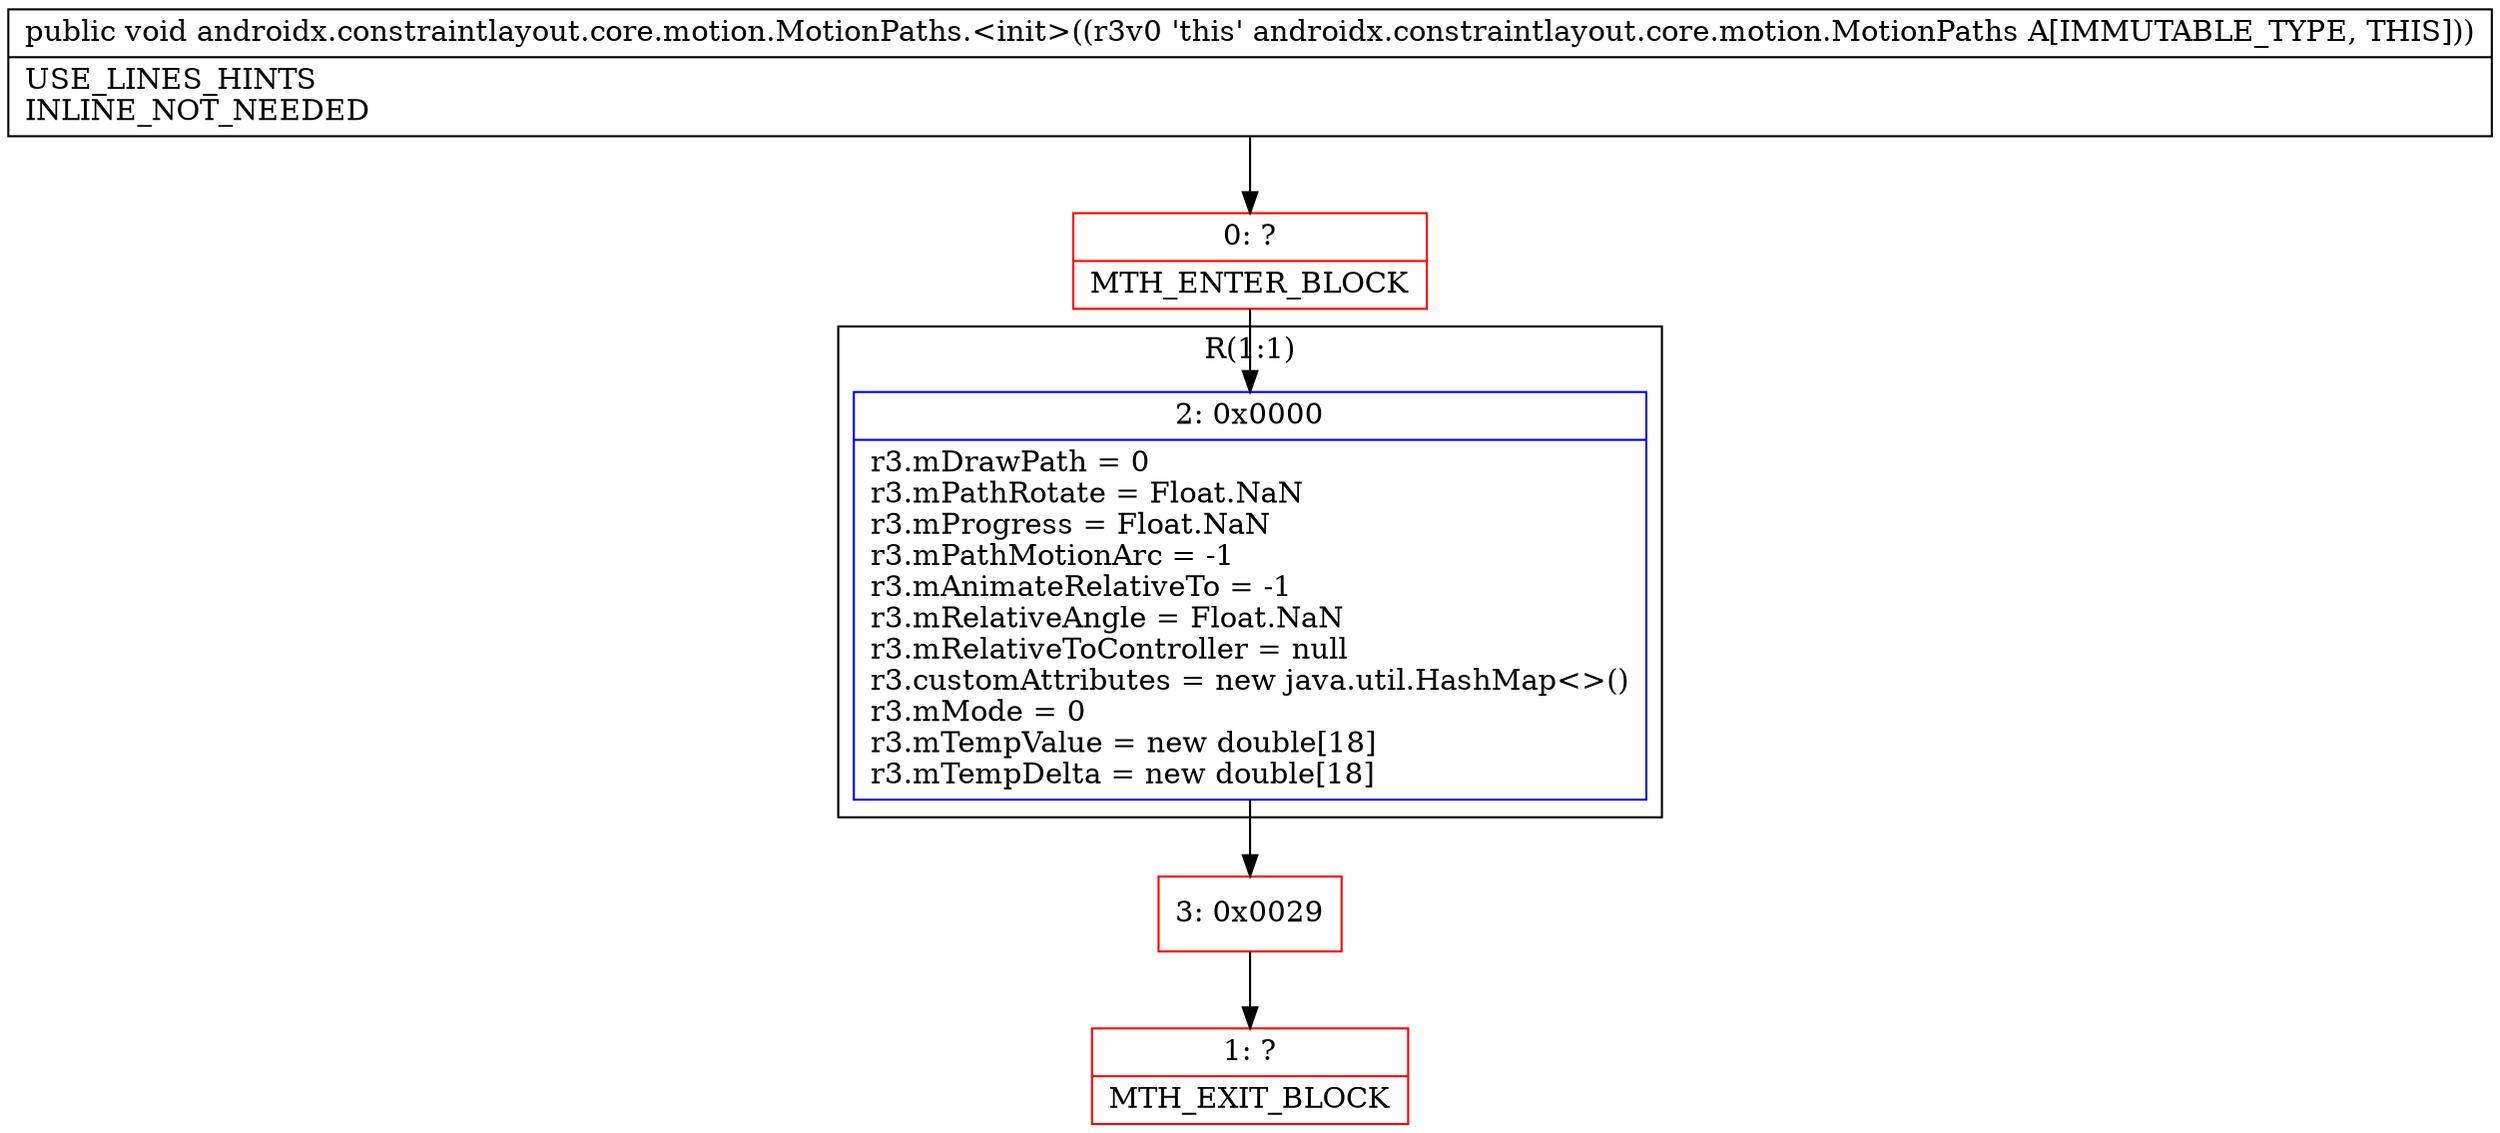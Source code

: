 digraph "CFG forandroidx.constraintlayout.core.motion.MotionPaths.\<init\>()V" {
subgraph cluster_Region_981515798 {
label = "R(1:1)";
node [shape=record,color=blue];
Node_2 [shape=record,label="{2\:\ 0x0000|r3.mDrawPath = 0\lr3.mPathRotate = Float.NaN\lr3.mProgress = Float.NaN\lr3.mPathMotionArc = \-1\lr3.mAnimateRelativeTo = \-1\lr3.mRelativeAngle = Float.NaN\lr3.mRelativeToController = null\lr3.customAttributes = new java.util.HashMap\<\>()\lr3.mMode = 0\lr3.mTempValue = new double[18]\lr3.mTempDelta = new double[18]\l}"];
}
Node_0 [shape=record,color=red,label="{0\:\ ?|MTH_ENTER_BLOCK\l}"];
Node_3 [shape=record,color=red,label="{3\:\ 0x0029}"];
Node_1 [shape=record,color=red,label="{1\:\ ?|MTH_EXIT_BLOCK\l}"];
MethodNode[shape=record,label="{public void androidx.constraintlayout.core.motion.MotionPaths.\<init\>((r3v0 'this' androidx.constraintlayout.core.motion.MotionPaths A[IMMUTABLE_TYPE, THIS]))  | USE_LINES_HINTS\lINLINE_NOT_NEEDED\l}"];
MethodNode -> Node_0;Node_2 -> Node_3;
Node_0 -> Node_2;
Node_3 -> Node_1;
}

